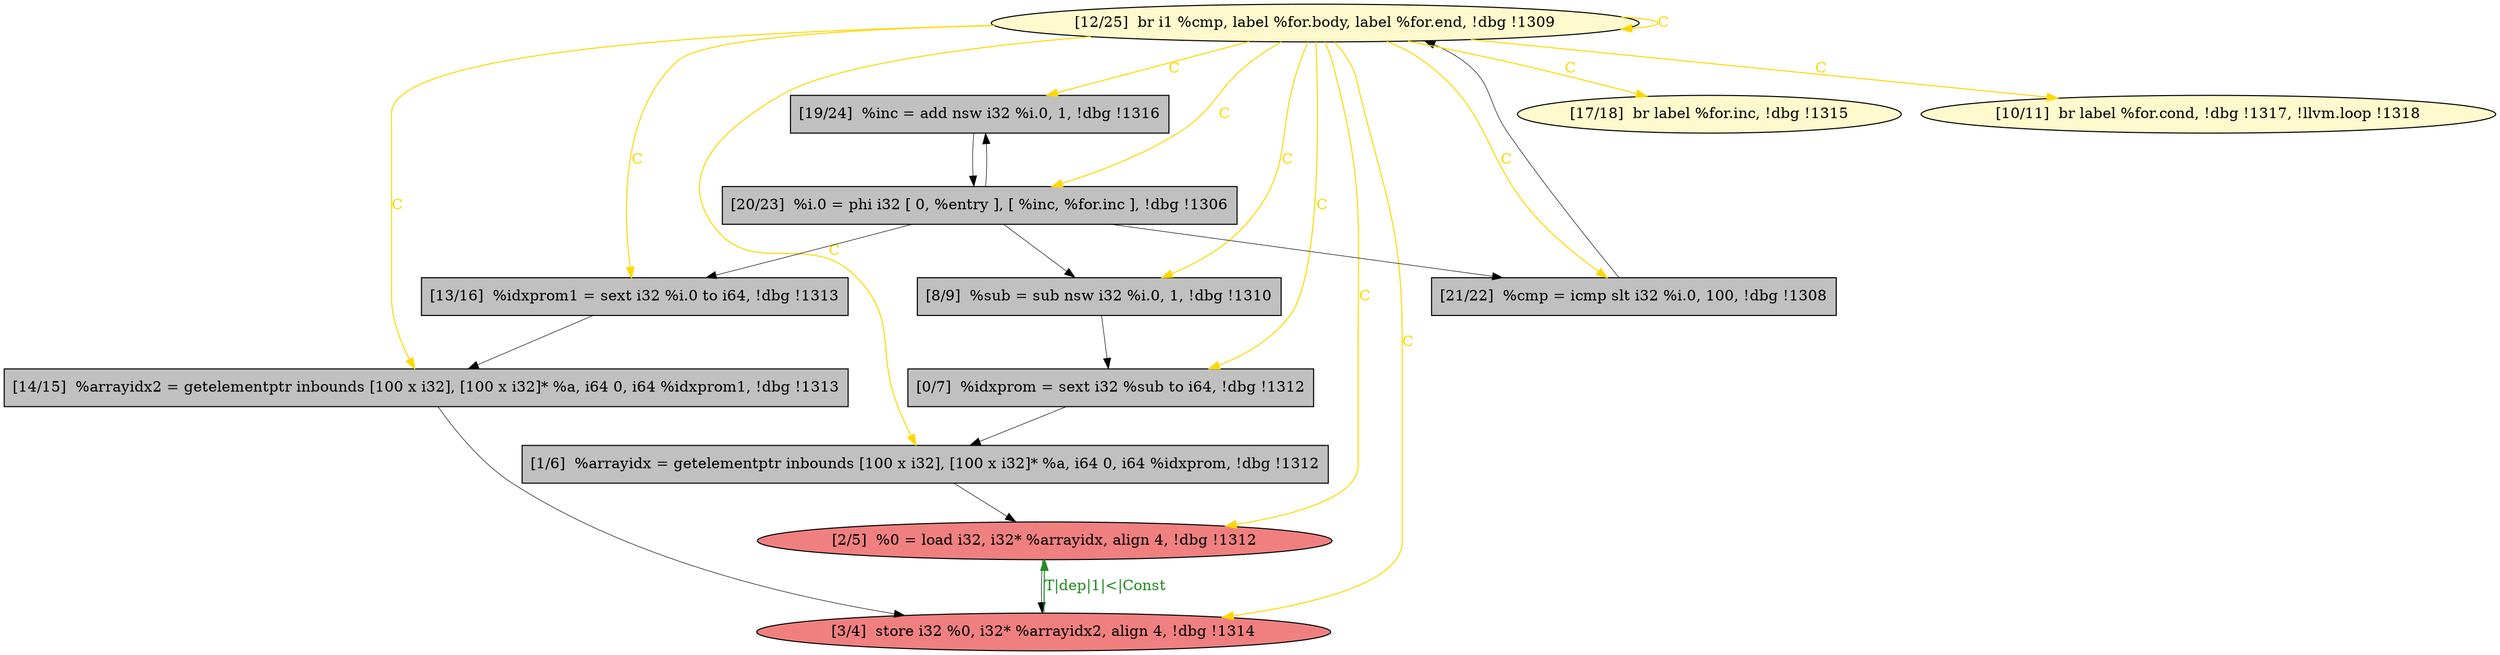
digraph G {


node117 [fillcolor=lightcoral,label="[2/5]  %0 = load i32, i32* %arrayidx, align 4, !dbg !1312",shape=ellipse,style=filled ]
node116 [fillcolor=grey,label="[13/16]  %idxprom1 = sext i32 %i.0 to i64, !dbg !1313",shape=rectangle,style=filled ]
node115 [fillcolor=grey,label="[14/15]  %arrayidx2 = getelementptr inbounds [100 x i32], [100 x i32]* %a, i64 0, i64 %idxprom1, !dbg !1313",shape=rectangle,style=filled ]
node114 [fillcolor=lightcoral,label="[3/4]  store i32 %0, i32* %arrayidx2, align 4, !dbg !1314",shape=ellipse,style=filled ]
node113 [fillcolor=grey,label="[19/24]  %inc = add nsw i32 %i.0, 1, !dbg !1316",shape=rectangle,style=filled ]
node112 [fillcolor=lemonchiffon,label="[17/18]  br label %for.inc, !dbg !1315",shape=ellipse,style=filled ]
node111 [fillcolor=grey,label="[21/22]  %cmp = icmp slt i32 %i.0, 100, !dbg !1308",shape=rectangle,style=filled ]
node106 [fillcolor=grey,label="[8/9]  %sub = sub nsw i32 %i.0, 1, !dbg !1310",shape=rectangle,style=filled ]
node108 [fillcolor=grey,label="[1/6]  %arrayidx = getelementptr inbounds [100 x i32], [100 x i32]* %a, i64 0, i64 %idxprom, !dbg !1312",shape=rectangle,style=filled ]
node105 [fillcolor=grey,label="[0/7]  %idxprom = sext i32 %sub to i64, !dbg !1312",shape=rectangle,style=filled ]
node109 [fillcolor=lemonchiffon,label="[12/25]  br i1 %cmp, label %for.body, label %for.end, !dbg !1309",shape=ellipse,style=filled ]
node110 [fillcolor=grey,label="[20/23]  %i.0 = phi i32 [ 0, %entry ], [ %inc, %for.inc ], !dbg !1306",shape=rectangle,style=filled ]
node107 [fillcolor=lemonchiffon,label="[10/11]  br label %for.cond, !dbg !1317, !llvm.loop !1318",shape=ellipse,style=filled ]

node109->node106 [style=solid,color=gold,label="C",penwidth=1.0,fontcolor=gold ]
node114->node117 [style=solid,color=forestgreen,label="T|dep|1|<|Const",penwidth=1.0,fontcolor=forestgreen ]
node110->node113 [style=solid,color=black,label="",penwidth=0.5,fontcolor=black ]
node106->node105 [style=solid,color=black,label="",penwidth=0.5,fontcolor=black ]
node109->node116 [style=solid,color=gold,label="C",penwidth=1.0,fontcolor=gold ]
node117->node114 [style=solid,color=black,label="",penwidth=0.5,fontcolor=black ]
node105->node108 [style=solid,color=black,label="",penwidth=0.5,fontcolor=black ]
node109->node115 [style=solid,color=gold,label="C",penwidth=1.0,fontcolor=gold ]
node108->node117 [style=solid,color=black,label="",penwidth=0.5,fontcolor=black ]
node109->node105 [style=solid,color=gold,label="C",penwidth=1.0,fontcolor=gold ]
node109->node109 [style=solid,color=gold,label="C",penwidth=1.0,fontcolor=gold ]
node109->node107 [style=solid,color=gold,label="C",penwidth=1.0,fontcolor=gold ]
node109->node114 [style=solid,color=gold,label="C",penwidth=1.0,fontcolor=gold ]
node109->node110 [style=solid,color=gold,label="C",penwidth=1.0,fontcolor=gold ]
node113->node110 [style=solid,color=black,label="",penwidth=0.5,fontcolor=black ]
node109->node117 [style=solid,color=gold,label="C",penwidth=1.0,fontcolor=gold ]
node115->node114 [style=solid,color=black,label="",penwidth=0.5,fontcolor=black ]
node110->node116 [style=solid,color=black,label="",penwidth=0.5,fontcolor=black ]
node110->node106 [style=solid,color=black,label="",penwidth=0.5,fontcolor=black ]
node116->node115 [style=solid,color=black,label="",penwidth=0.5,fontcolor=black ]
node110->node111 [style=solid,color=black,label="",penwidth=0.5,fontcolor=black ]
node111->node109 [style=solid,color=black,label="",penwidth=0.5,fontcolor=black ]
node109->node112 [style=solid,color=gold,label="C",penwidth=1.0,fontcolor=gold ]
node109->node113 [style=solid,color=gold,label="C",penwidth=1.0,fontcolor=gold ]
node109->node111 [style=solid,color=gold,label="C",penwidth=1.0,fontcolor=gold ]
node109->node108 [style=solid,color=gold,label="C",penwidth=1.0,fontcolor=gold ]


}
